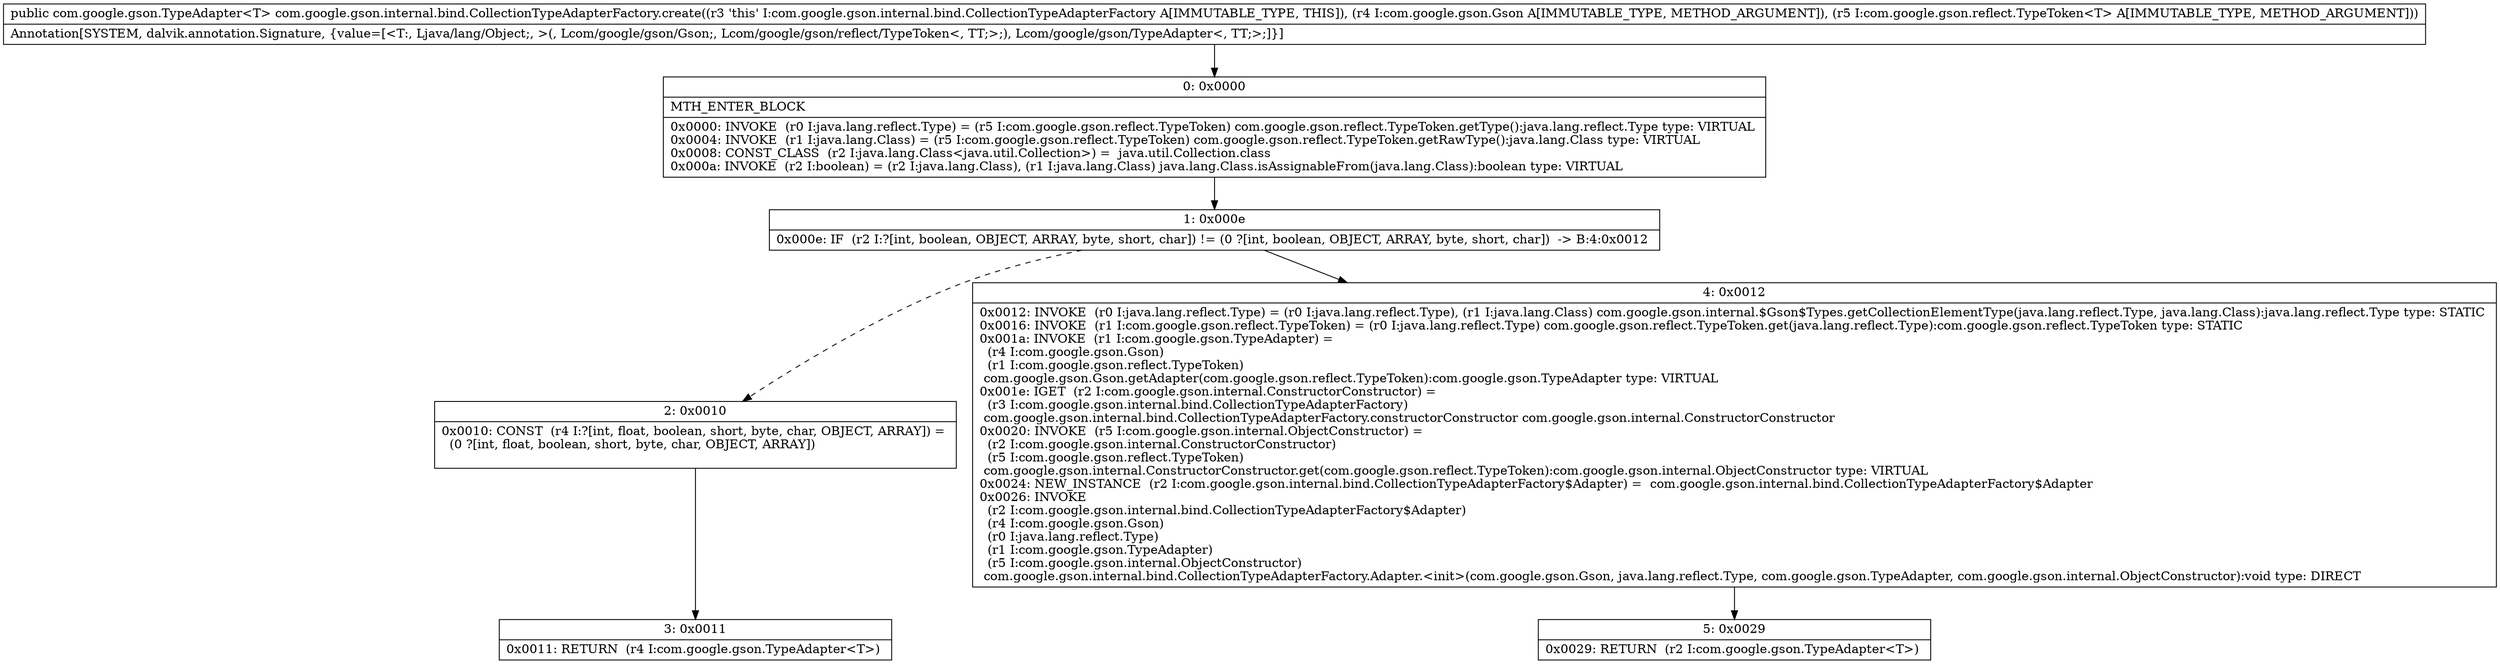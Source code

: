 digraph "CFG forcom.google.gson.internal.bind.CollectionTypeAdapterFactory.create(Lcom\/google\/gson\/Gson;Lcom\/google\/gson\/reflect\/TypeToken;)Lcom\/google\/gson\/TypeAdapter;" {
Node_0 [shape=record,label="{0\:\ 0x0000|MTH_ENTER_BLOCK\l|0x0000: INVOKE  (r0 I:java.lang.reflect.Type) = (r5 I:com.google.gson.reflect.TypeToken) com.google.gson.reflect.TypeToken.getType():java.lang.reflect.Type type: VIRTUAL \l0x0004: INVOKE  (r1 I:java.lang.Class) = (r5 I:com.google.gson.reflect.TypeToken) com.google.gson.reflect.TypeToken.getRawType():java.lang.Class type: VIRTUAL \l0x0008: CONST_CLASS  (r2 I:java.lang.Class\<java.util.Collection\>) =  java.util.Collection.class \l0x000a: INVOKE  (r2 I:boolean) = (r2 I:java.lang.Class), (r1 I:java.lang.Class) java.lang.Class.isAssignableFrom(java.lang.Class):boolean type: VIRTUAL \l}"];
Node_1 [shape=record,label="{1\:\ 0x000e|0x000e: IF  (r2 I:?[int, boolean, OBJECT, ARRAY, byte, short, char]) != (0 ?[int, boolean, OBJECT, ARRAY, byte, short, char])  \-\> B:4:0x0012 \l}"];
Node_2 [shape=record,label="{2\:\ 0x0010|0x0010: CONST  (r4 I:?[int, float, boolean, short, byte, char, OBJECT, ARRAY]) = \l  (0 ?[int, float, boolean, short, byte, char, OBJECT, ARRAY])\l \l}"];
Node_3 [shape=record,label="{3\:\ 0x0011|0x0011: RETURN  (r4 I:com.google.gson.TypeAdapter\<T\>) \l}"];
Node_4 [shape=record,label="{4\:\ 0x0012|0x0012: INVOKE  (r0 I:java.lang.reflect.Type) = (r0 I:java.lang.reflect.Type), (r1 I:java.lang.Class) com.google.gson.internal.$Gson$Types.getCollectionElementType(java.lang.reflect.Type, java.lang.Class):java.lang.reflect.Type type: STATIC \l0x0016: INVOKE  (r1 I:com.google.gson.reflect.TypeToken) = (r0 I:java.lang.reflect.Type) com.google.gson.reflect.TypeToken.get(java.lang.reflect.Type):com.google.gson.reflect.TypeToken type: STATIC \l0x001a: INVOKE  (r1 I:com.google.gson.TypeAdapter) = \l  (r4 I:com.google.gson.Gson)\l  (r1 I:com.google.gson.reflect.TypeToken)\l com.google.gson.Gson.getAdapter(com.google.gson.reflect.TypeToken):com.google.gson.TypeAdapter type: VIRTUAL \l0x001e: IGET  (r2 I:com.google.gson.internal.ConstructorConstructor) = \l  (r3 I:com.google.gson.internal.bind.CollectionTypeAdapterFactory)\l com.google.gson.internal.bind.CollectionTypeAdapterFactory.constructorConstructor com.google.gson.internal.ConstructorConstructor \l0x0020: INVOKE  (r5 I:com.google.gson.internal.ObjectConstructor) = \l  (r2 I:com.google.gson.internal.ConstructorConstructor)\l  (r5 I:com.google.gson.reflect.TypeToken)\l com.google.gson.internal.ConstructorConstructor.get(com.google.gson.reflect.TypeToken):com.google.gson.internal.ObjectConstructor type: VIRTUAL \l0x0024: NEW_INSTANCE  (r2 I:com.google.gson.internal.bind.CollectionTypeAdapterFactory$Adapter) =  com.google.gson.internal.bind.CollectionTypeAdapterFactory$Adapter \l0x0026: INVOKE  \l  (r2 I:com.google.gson.internal.bind.CollectionTypeAdapterFactory$Adapter)\l  (r4 I:com.google.gson.Gson)\l  (r0 I:java.lang.reflect.Type)\l  (r1 I:com.google.gson.TypeAdapter)\l  (r5 I:com.google.gson.internal.ObjectConstructor)\l com.google.gson.internal.bind.CollectionTypeAdapterFactory.Adapter.\<init\>(com.google.gson.Gson, java.lang.reflect.Type, com.google.gson.TypeAdapter, com.google.gson.internal.ObjectConstructor):void type: DIRECT \l}"];
Node_5 [shape=record,label="{5\:\ 0x0029|0x0029: RETURN  (r2 I:com.google.gson.TypeAdapter\<T\>) \l}"];
MethodNode[shape=record,label="{public com.google.gson.TypeAdapter\<T\> com.google.gson.internal.bind.CollectionTypeAdapterFactory.create((r3 'this' I:com.google.gson.internal.bind.CollectionTypeAdapterFactory A[IMMUTABLE_TYPE, THIS]), (r4 I:com.google.gson.Gson A[IMMUTABLE_TYPE, METHOD_ARGUMENT]), (r5 I:com.google.gson.reflect.TypeToken\<T\> A[IMMUTABLE_TYPE, METHOD_ARGUMENT]))  | Annotation[SYSTEM, dalvik.annotation.Signature, \{value=[\<T:, Ljava\/lang\/Object;, \>(, Lcom\/google\/gson\/Gson;, Lcom\/google\/gson\/reflect\/TypeToken\<, TT;\>;), Lcom\/google\/gson\/TypeAdapter\<, TT;\>;]\}]\l}"];
MethodNode -> Node_0;
Node_0 -> Node_1;
Node_1 -> Node_2[style=dashed];
Node_1 -> Node_4;
Node_2 -> Node_3;
Node_4 -> Node_5;
}

